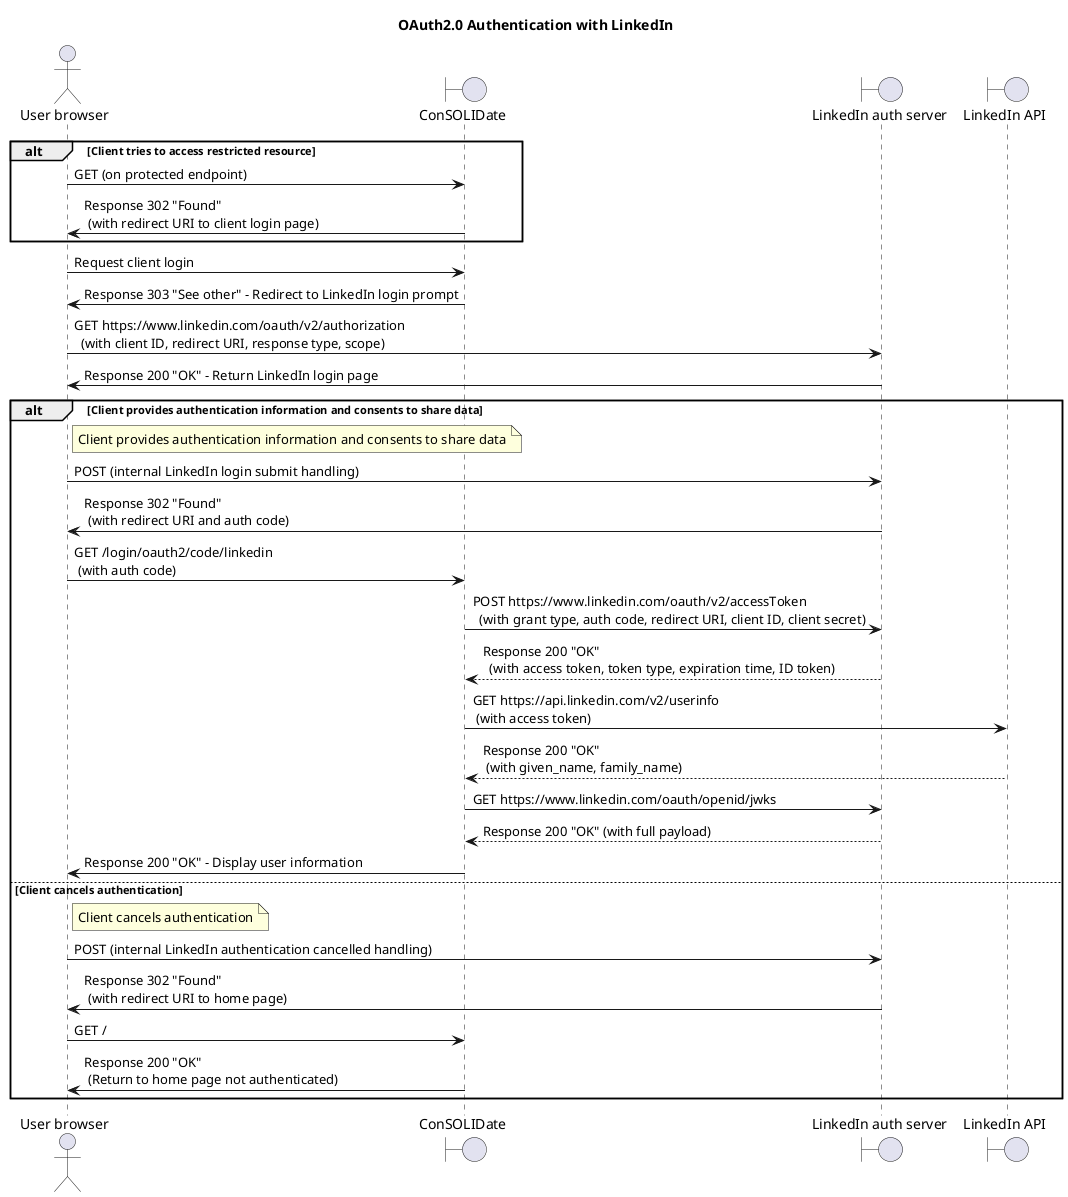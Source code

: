@startuml ConsolidateLinkedinOAuth2Developer
!define RECTANGLE class
title OAuth2.0 Authentication with LinkedIn

actor "User browser" as User
boundary ConSOLIDate
boundary "LinkedIn auth server" as LinkedInAuth
boundary "LinkedIn API" as LinkedInApi

alt Client tries to access restricted resource
    User -> ConSOLIDate : GET (on protected endpoint)
    ConSOLIDate -> User : Response 302 "Found" \
        \n (with redirect URI to client login page)
end
User -> ConSOLIDate : Request client login
ConSOLIDate -> User : Response 303 "See other" - Redirect to LinkedIn login prompt
User -> LinkedInAuth : GET https://www.linkedin.com/oauth/v2/authorization \
    \n  (with client ID, redirect URI, response type, scope)
LinkedInAuth -> User : Response 200 "OK" - Return LinkedIn login page
alt Client provides authentication information and consents to share data
    note right of User: Client provides authentication information and consents to share data
    User -> LinkedInAuth : POST (internal LinkedIn login submit handling)
    LinkedInAuth -> User : Response 302 "Found" \
        \n (with redirect URI and auth code)
    User -> ConSOLIDate : GET /login/oauth2/code/linkedin \
        \n (with auth code)
    ConSOLIDate -> LinkedInAuth : POST https://www.linkedin.com/oauth/v2/accessToken \
        \n  (with grant type, auth code, redirect URI, client ID, client secret)
    LinkedInAuth --> ConSOLIDate : Response 200 "OK" \
        \n  (with access token, token type, expiration time, ID token)
    ConSOLIDate -> LinkedInApi : GET https://api.linkedin.com/v2/userinfo \
        \n (with access token)
    LinkedInApi --> ConSOLIDate : Response 200 "OK" \
        \n (with given_name, family_name)
    ConSOLIDate -> LinkedInAuth : GET https://www.linkedin.com/oauth/openid/jwks
    LinkedInAuth --> ConSOLIDate : Response 200 "OK" (with full payload)
    ConSOLIDate -> User : Response 200 "OK" - Display user information
else Client cancels authentication
    note right of User: Client cancels authentication
    User -> LinkedInAuth : POST (internal LinkedIn authentication cancelled handling)
    LinkedInAuth -> User : Response 302 "Found" \
        \n (with redirect URI to home page)
    User -> ConSOLIDate : GET /
    ConSOLIDate -> User : Response 200 "OK" \
        \n (Return to home page not authenticated)
end
@enduml
